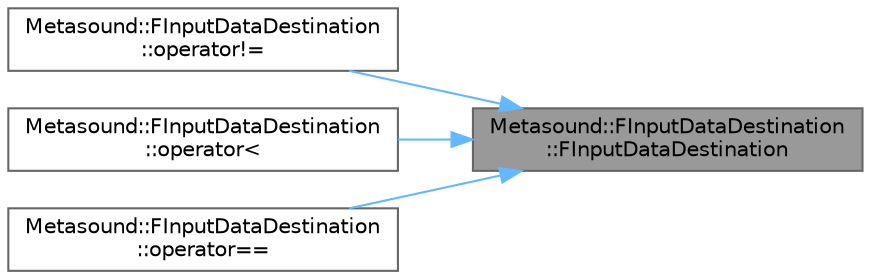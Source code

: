 digraph "Metasound::FInputDataDestination::FInputDataDestination"
{
 // INTERACTIVE_SVG=YES
 // LATEX_PDF_SIZE
  bgcolor="transparent";
  edge [fontname=Helvetica,fontsize=10,labelfontname=Helvetica,labelfontsize=10];
  node [fontname=Helvetica,fontsize=10,shape=box,height=0.2,width=0.4];
  rankdir="RL";
  Node1 [id="Node000001",label="Metasound::FInputDataDestination\l::FInputDataDestination",height=0.2,width=0.4,color="gray40", fillcolor="grey60", style="filled", fontcolor="black",tooltip=" "];
  Node1 -> Node2 [id="edge1_Node000001_Node000002",dir="back",color="steelblue1",style="solid",tooltip=" "];
  Node2 [id="Node000002",label="Metasound::FInputDataDestination\l::operator!=",height=0.2,width=0.4,color="grey40", fillcolor="white", style="filled",URL="$d7/d76/structMetasound_1_1FInputDataDestination.html#a76ef2c913699878e90bb14f7cb3ca75a",tooltip=" "];
  Node1 -> Node3 [id="edge2_Node000001_Node000003",dir="back",color="steelblue1",style="solid",tooltip=" "];
  Node3 [id="Node000003",label="Metasound::FInputDataDestination\l::operator\<",height=0.2,width=0.4,color="grey40", fillcolor="white", style="filled",URL="$d7/d76/structMetasound_1_1FInputDataDestination.html#a7dbaecf0e09e683934c15b789cb49486",tooltip=" "];
  Node1 -> Node4 [id="edge3_Node000001_Node000004",dir="back",color="steelblue1",style="solid",tooltip=" "];
  Node4 [id="Node000004",label="Metasound::FInputDataDestination\l::operator==",height=0.2,width=0.4,color="grey40", fillcolor="white", style="filled",URL="$d7/d76/structMetasound_1_1FInputDataDestination.html#a9a88866ce2b375953ef6ee21223bf423",tooltip="Check if two FInputDataDestinations are equal."];
}
